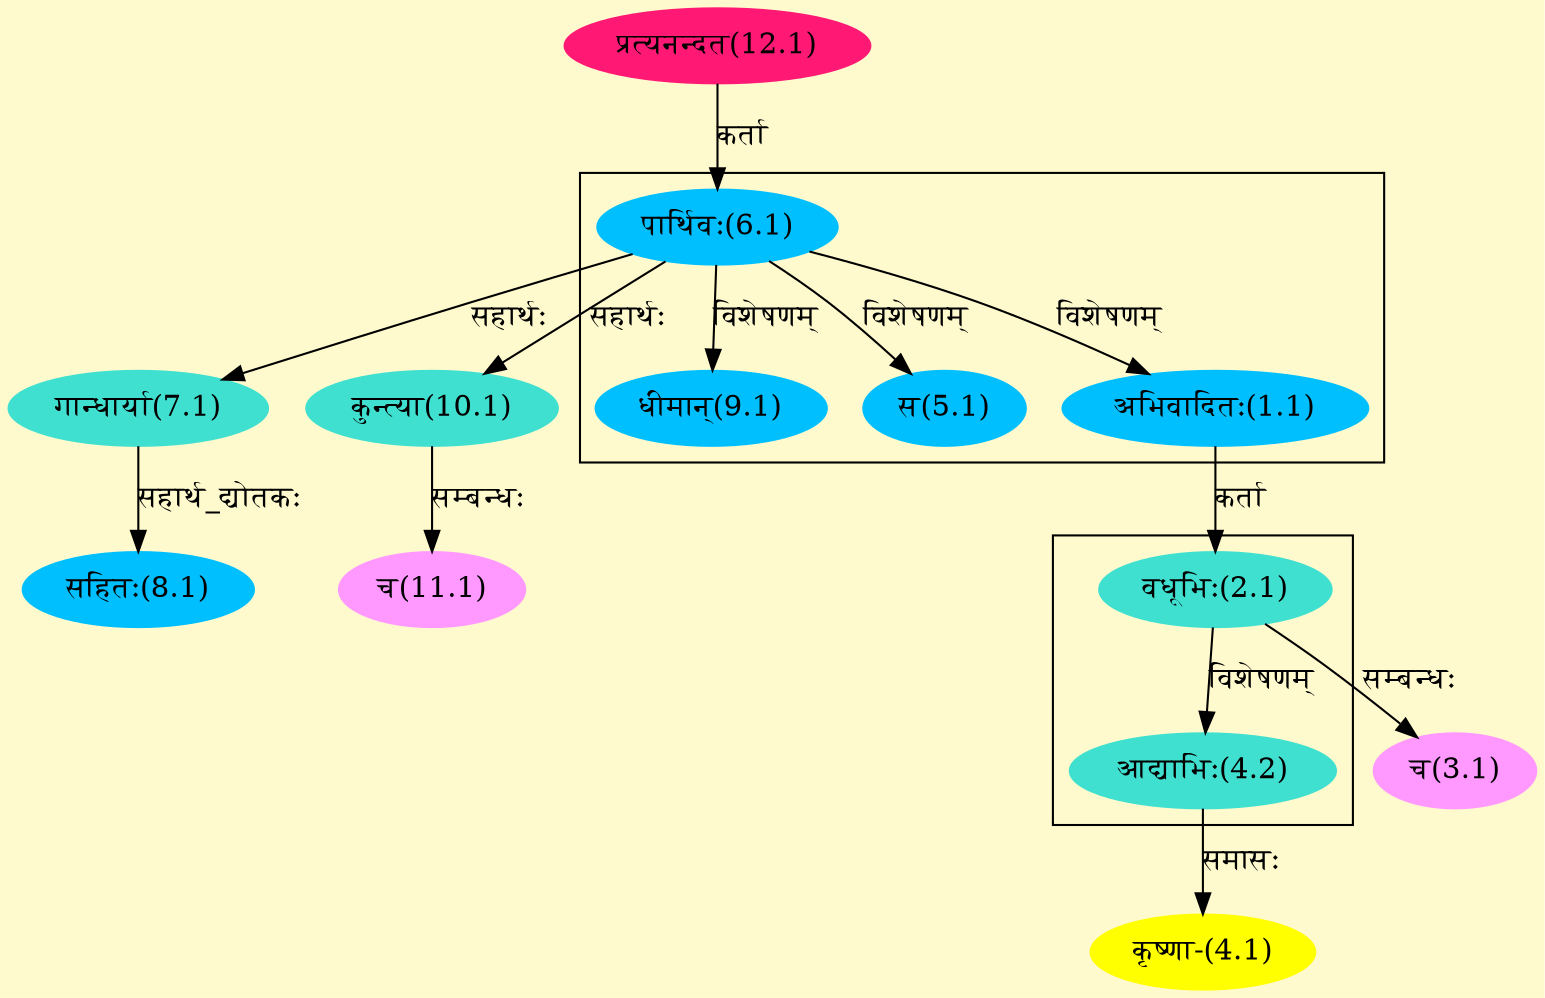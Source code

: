 digraph G{
rankdir=BT;
 compound=true;
 bgcolor="lemonchiffon1";

subgraph cluster_1{
Node1_1 [style=filled, color="#00BFFF" label = "अभिवादितः(1.1)"]
Node6_1 [style=filled, color="#00BFFF" label = "पार्थिवः(6.1)"]
Node5_1 [style=filled, color="#00BFFF" label = "स(5.1)"]
Node9_1 [style=filled, color="#00BFFF" label = "धीमान्(9.1)"]

}

subgraph cluster_2{
Node4_2 [style=filled, color="#40E0D0" label = "आद्याभिः(4.2)"]
Node2_1 [style=filled, color="#40E0D0" label = "वधूभिः(2.1)"]

}
Node2_1 [style=filled, color="#40E0D0" label = "वधूभिः(2.1)"]
Node1_1 [style=filled, color="#00BFFF" label = "अभिवादितः(1.1)"]
Node3_1 [style=filled, color="#FF99FF" label = "च(3.1)"]
Node4_1 [style=filled, color="#FFFF00" label = "कृष्णा-(4.1)"]
Node4_2 [style=filled, color="#40E0D0" label = "आद्याभिः(4.2)"]
Node6_1 [style=filled, color="#00BFFF" label = "पार्थिवः(6.1)"]
Node12_1 [style=filled, color="#FF1975" label = "प्रत्यनन्दत(12.1)"]
Node7_1 [style=filled, color="#40E0D0" label = "गान्धार्या(7.1)"]
Node8_1 [style=filled, color="#00BFFF" label = "सहितः(8.1)"]
Node10_1 [style=filled, color="#40E0D0" label = "कुन्त्या(10.1)"]
Node11_1 [style=filled, color="#FF99FF" label = "च(11.1)"]
/* Start of Relations section */

Node1_1 -> Node6_1 [  label="विशेषणम्"  dir="back" ]
Node2_1 -> Node1_1 [  label="कर्ता"  dir="back" ]
Node3_1 -> Node2_1 [  label="सम्बन्धः"  dir="back" ]
Node4_1 -> Node4_2 [  label="समासः"  dir="back" ]
Node4_2 -> Node2_1 [  label="विशेषणम्"  dir="back" ]
Node5_1 -> Node6_1 [  label="विशेषणम्"  dir="back" ]
Node6_1 -> Node12_1 [  label="कर्ता"  dir="back" ]
Node7_1 -> Node6_1 [  label="सहार्थः"  dir="back" ]
Node8_1 -> Node7_1 [  label="सहार्थ_द्योतकः"  dir="back" ]
Node9_1 -> Node6_1 [  label="विशेषणम्"  dir="back" ]
Node10_1 -> Node6_1 [  label="सहार्थः"  dir="back" ]
Node11_1 -> Node10_1 [  label="सम्बन्धः"  dir="back" ]
}
